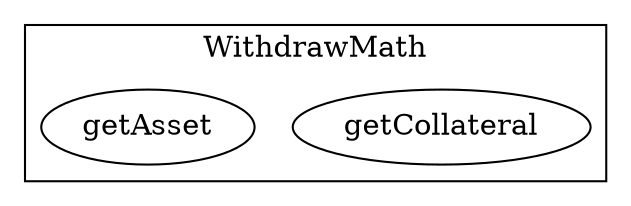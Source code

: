strict digraph {
subgraph cluster_5530_WithdrawMath {
label = "WithdrawMath"
"5530_getCollateral" [label="getCollateral"]
"5530_getAsset" [label="getAsset"]
}subgraph cluster_solidity {
label = "[Solidity]"
}
}